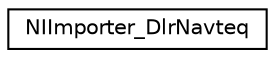digraph "Graphical Class Hierarchy"
{
  edge [fontname="Helvetica",fontsize="10",labelfontname="Helvetica",labelfontsize="10"];
  node [fontname="Helvetica",fontsize="10",shape=record];
  rankdir="LR";
  Node0 [label="NIImporter_DlrNavteq",height=0.2,width=0.4,color="black", fillcolor="white", style="filled",URL="$dd/d5b/class_n_i_importer___dlr_navteq.html",tooltip="Importer for networks stored in Elmar&#39;s format. "];
}

